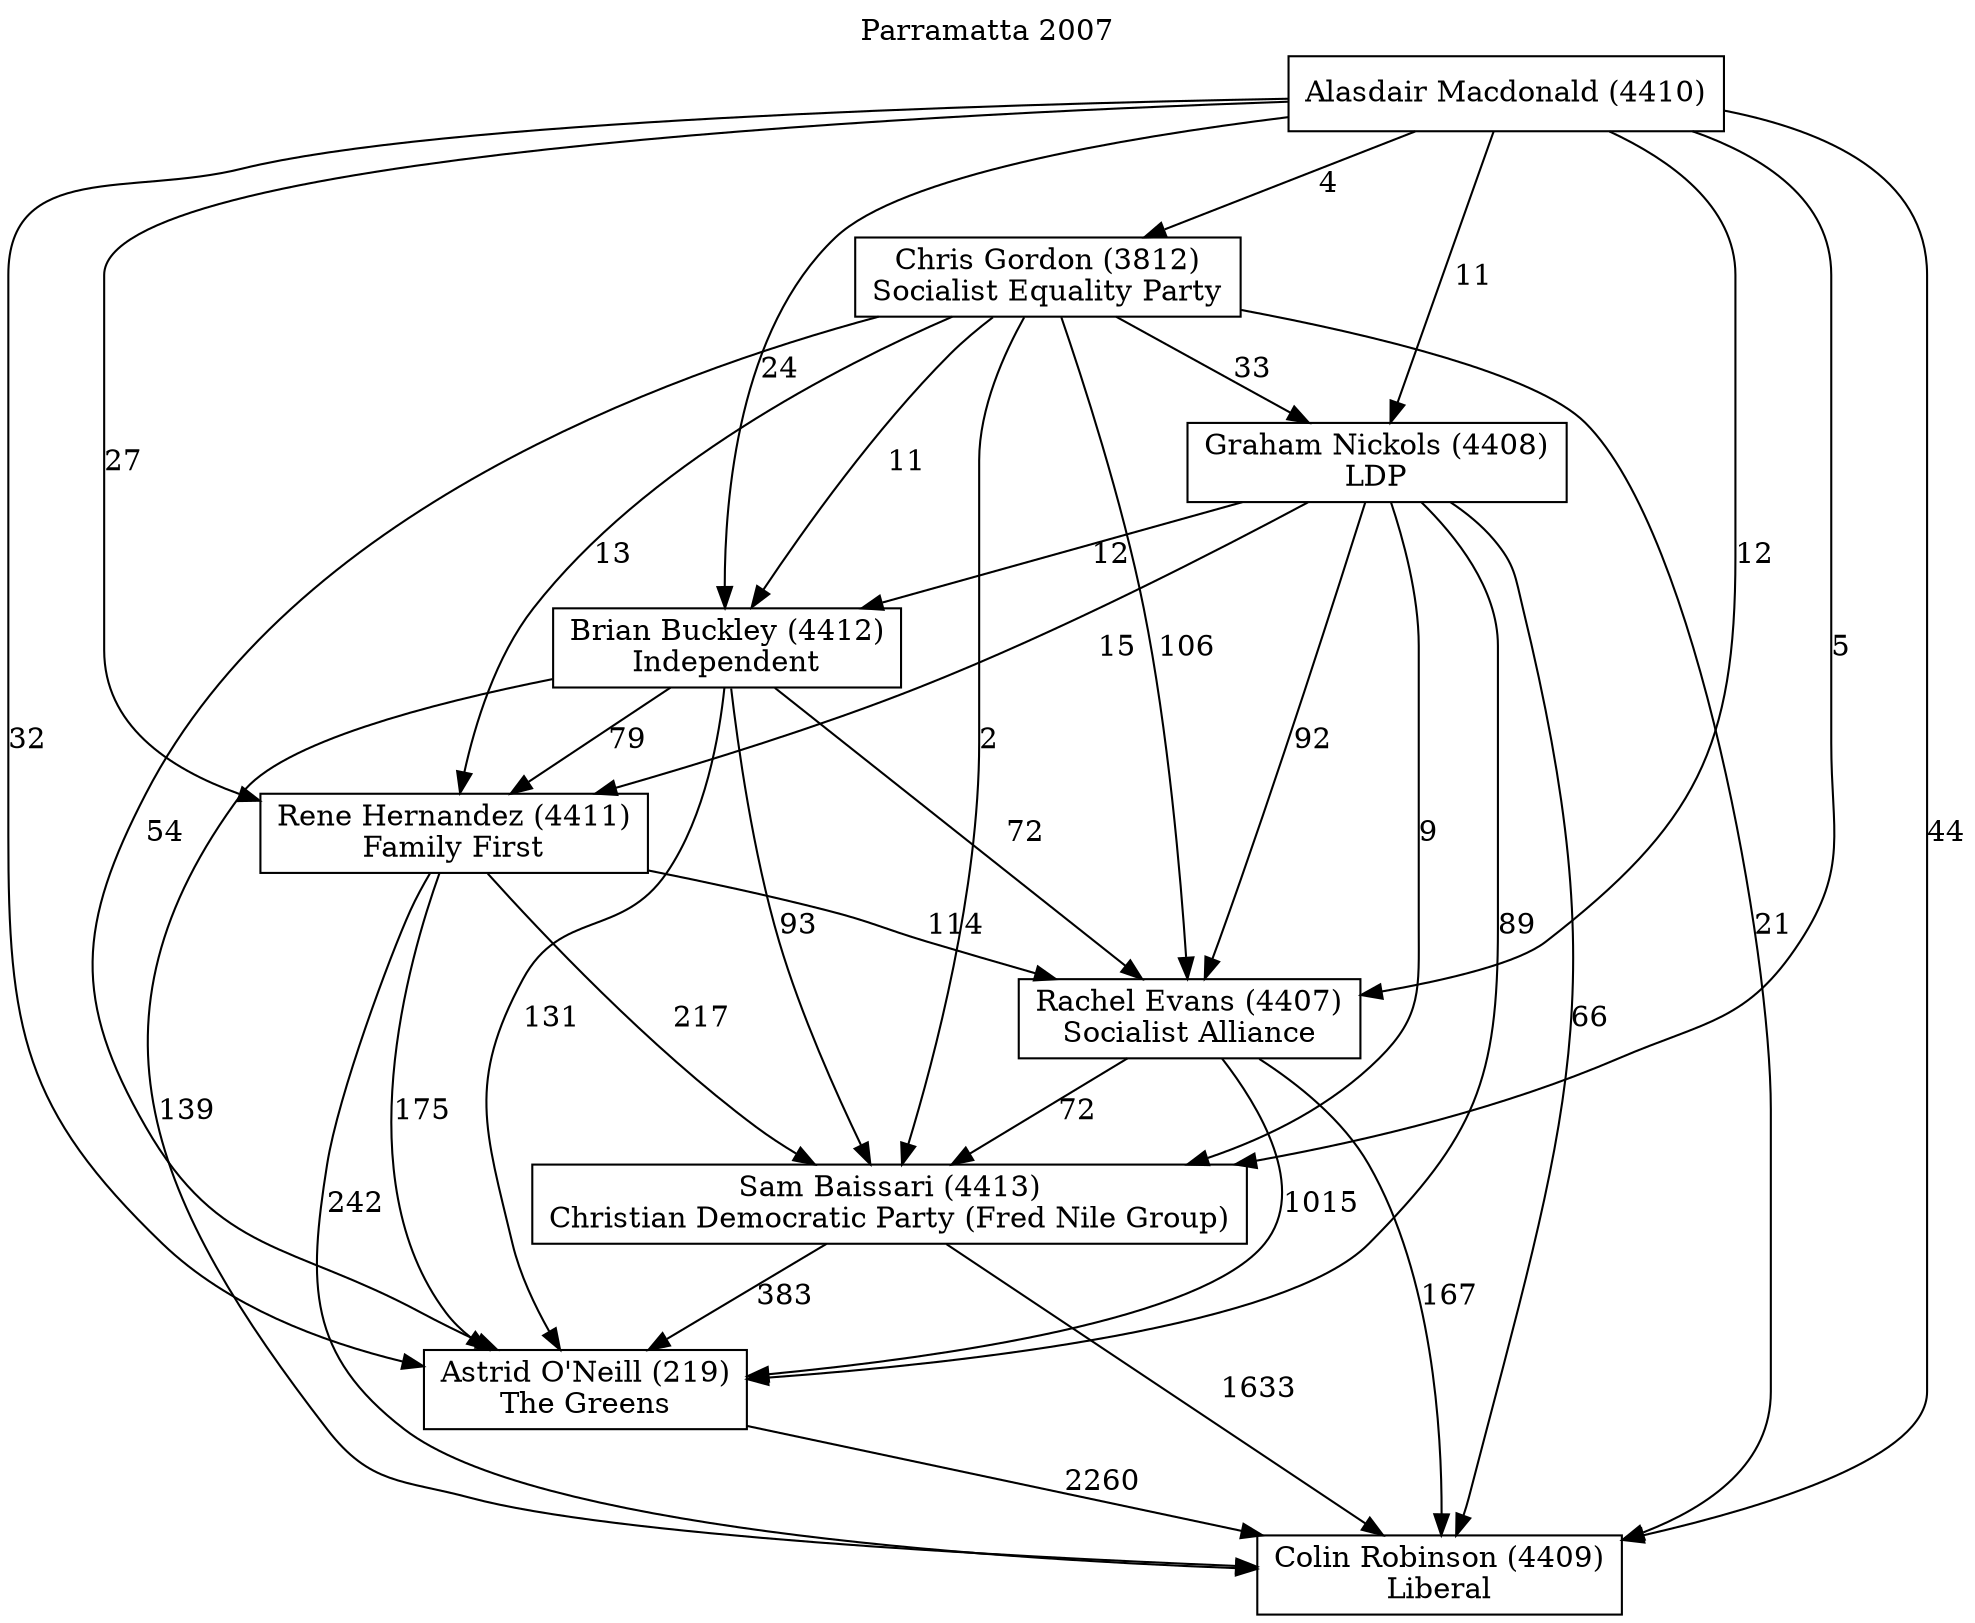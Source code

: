 // House preference flow
digraph "Colin Robinson (4409)_Parramatta_2007" {
	graph [label="Parramatta 2007" labelloc=t mclimit=2]
	node [shape=box]
	"Colin Robinson (4409)" [label="Colin Robinson (4409)
Liberal"]
	"Astrid O'Neill (219)" [label="Astrid O'Neill (219)
The Greens"]
	"Sam Baissari (4413)" [label="Sam Baissari (4413)
Christian Democratic Party (Fred Nile Group)"]
	"Rachel Evans (4407)" [label="Rachel Evans (4407)
Socialist Alliance"]
	"Rene Hernandez (4411)" [label="Rene Hernandez (4411)
Family First"]
	"Brian Buckley (4412)" [label="Brian Buckley (4412)
Independent"]
	"Graham Nickols (4408)" [label="Graham Nickols (4408)
LDP"]
	"Chris Gordon (3812)" [label="Chris Gordon (3812)
Socialist Equality Party"]
	"Alasdair Macdonald (4410)" [label="Alasdair Macdonald (4410)
"]
	"Astrid O'Neill (219)" -> "Colin Robinson (4409)" [label=2260]
	"Sam Baissari (4413)" -> "Astrid O'Neill (219)" [label=383]
	"Rachel Evans (4407)" -> "Sam Baissari (4413)" [label=72]
	"Rene Hernandez (4411)" -> "Rachel Evans (4407)" [label=114]
	"Brian Buckley (4412)" -> "Rene Hernandez (4411)" [label=79]
	"Graham Nickols (4408)" -> "Brian Buckley (4412)" [label=12]
	"Chris Gordon (3812)" -> "Graham Nickols (4408)" [label=33]
	"Alasdair Macdonald (4410)" -> "Chris Gordon (3812)" [label=4]
	"Sam Baissari (4413)" -> "Colin Robinson (4409)" [label=1633]
	"Rachel Evans (4407)" -> "Colin Robinson (4409)" [label=167]
	"Rene Hernandez (4411)" -> "Colin Robinson (4409)" [label=242]
	"Brian Buckley (4412)" -> "Colin Robinson (4409)" [label=139]
	"Graham Nickols (4408)" -> "Colin Robinson (4409)" [label=66]
	"Chris Gordon (3812)" -> "Colin Robinson (4409)" [label=21]
	"Alasdair Macdonald (4410)" -> "Colin Robinson (4409)" [label=44]
	"Alasdair Macdonald (4410)" -> "Graham Nickols (4408)" [label=11]
	"Chris Gordon (3812)" -> "Brian Buckley (4412)" [label=11]
	"Alasdair Macdonald (4410)" -> "Brian Buckley (4412)" [label=24]
	"Graham Nickols (4408)" -> "Rene Hernandez (4411)" [label=15]
	"Chris Gordon (3812)" -> "Rene Hernandez (4411)" [label=13]
	"Alasdair Macdonald (4410)" -> "Rene Hernandez (4411)" [label=27]
	"Brian Buckley (4412)" -> "Rachel Evans (4407)" [label=72]
	"Graham Nickols (4408)" -> "Rachel Evans (4407)" [label=92]
	"Chris Gordon (3812)" -> "Rachel Evans (4407)" [label=106]
	"Alasdair Macdonald (4410)" -> "Rachel Evans (4407)" [label=12]
	"Rene Hernandez (4411)" -> "Sam Baissari (4413)" [label=217]
	"Brian Buckley (4412)" -> "Sam Baissari (4413)" [label=93]
	"Graham Nickols (4408)" -> "Sam Baissari (4413)" [label=9]
	"Chris Gordon (3812)" -> "Sam Baissari (4413)" [label=2]
	"Alasdair Macdonald (4410)" -> "Sam Baissari (4413)" [label=5]
	"Rachel Evans (4407)" -> "Astrid O'Neill (219)" [label=1015]
	"Rene Hernandez (4411)" -> "Astrid O'Neill (219)" [label=175]
	"Brian Buckley (4412)" -> "Astrid O'Neill (219)" [label=131]
	"Graham Nickols (4408)" -> "Astrid O'Neill (219)" [label=89]
	"Chris Gordon (3812)" -> "Astrid O'Neill (219)" [label=54]
	"Alasdair Macdonald (4410)" -> "Astrid O'Neill (219)" [label=32]
}

